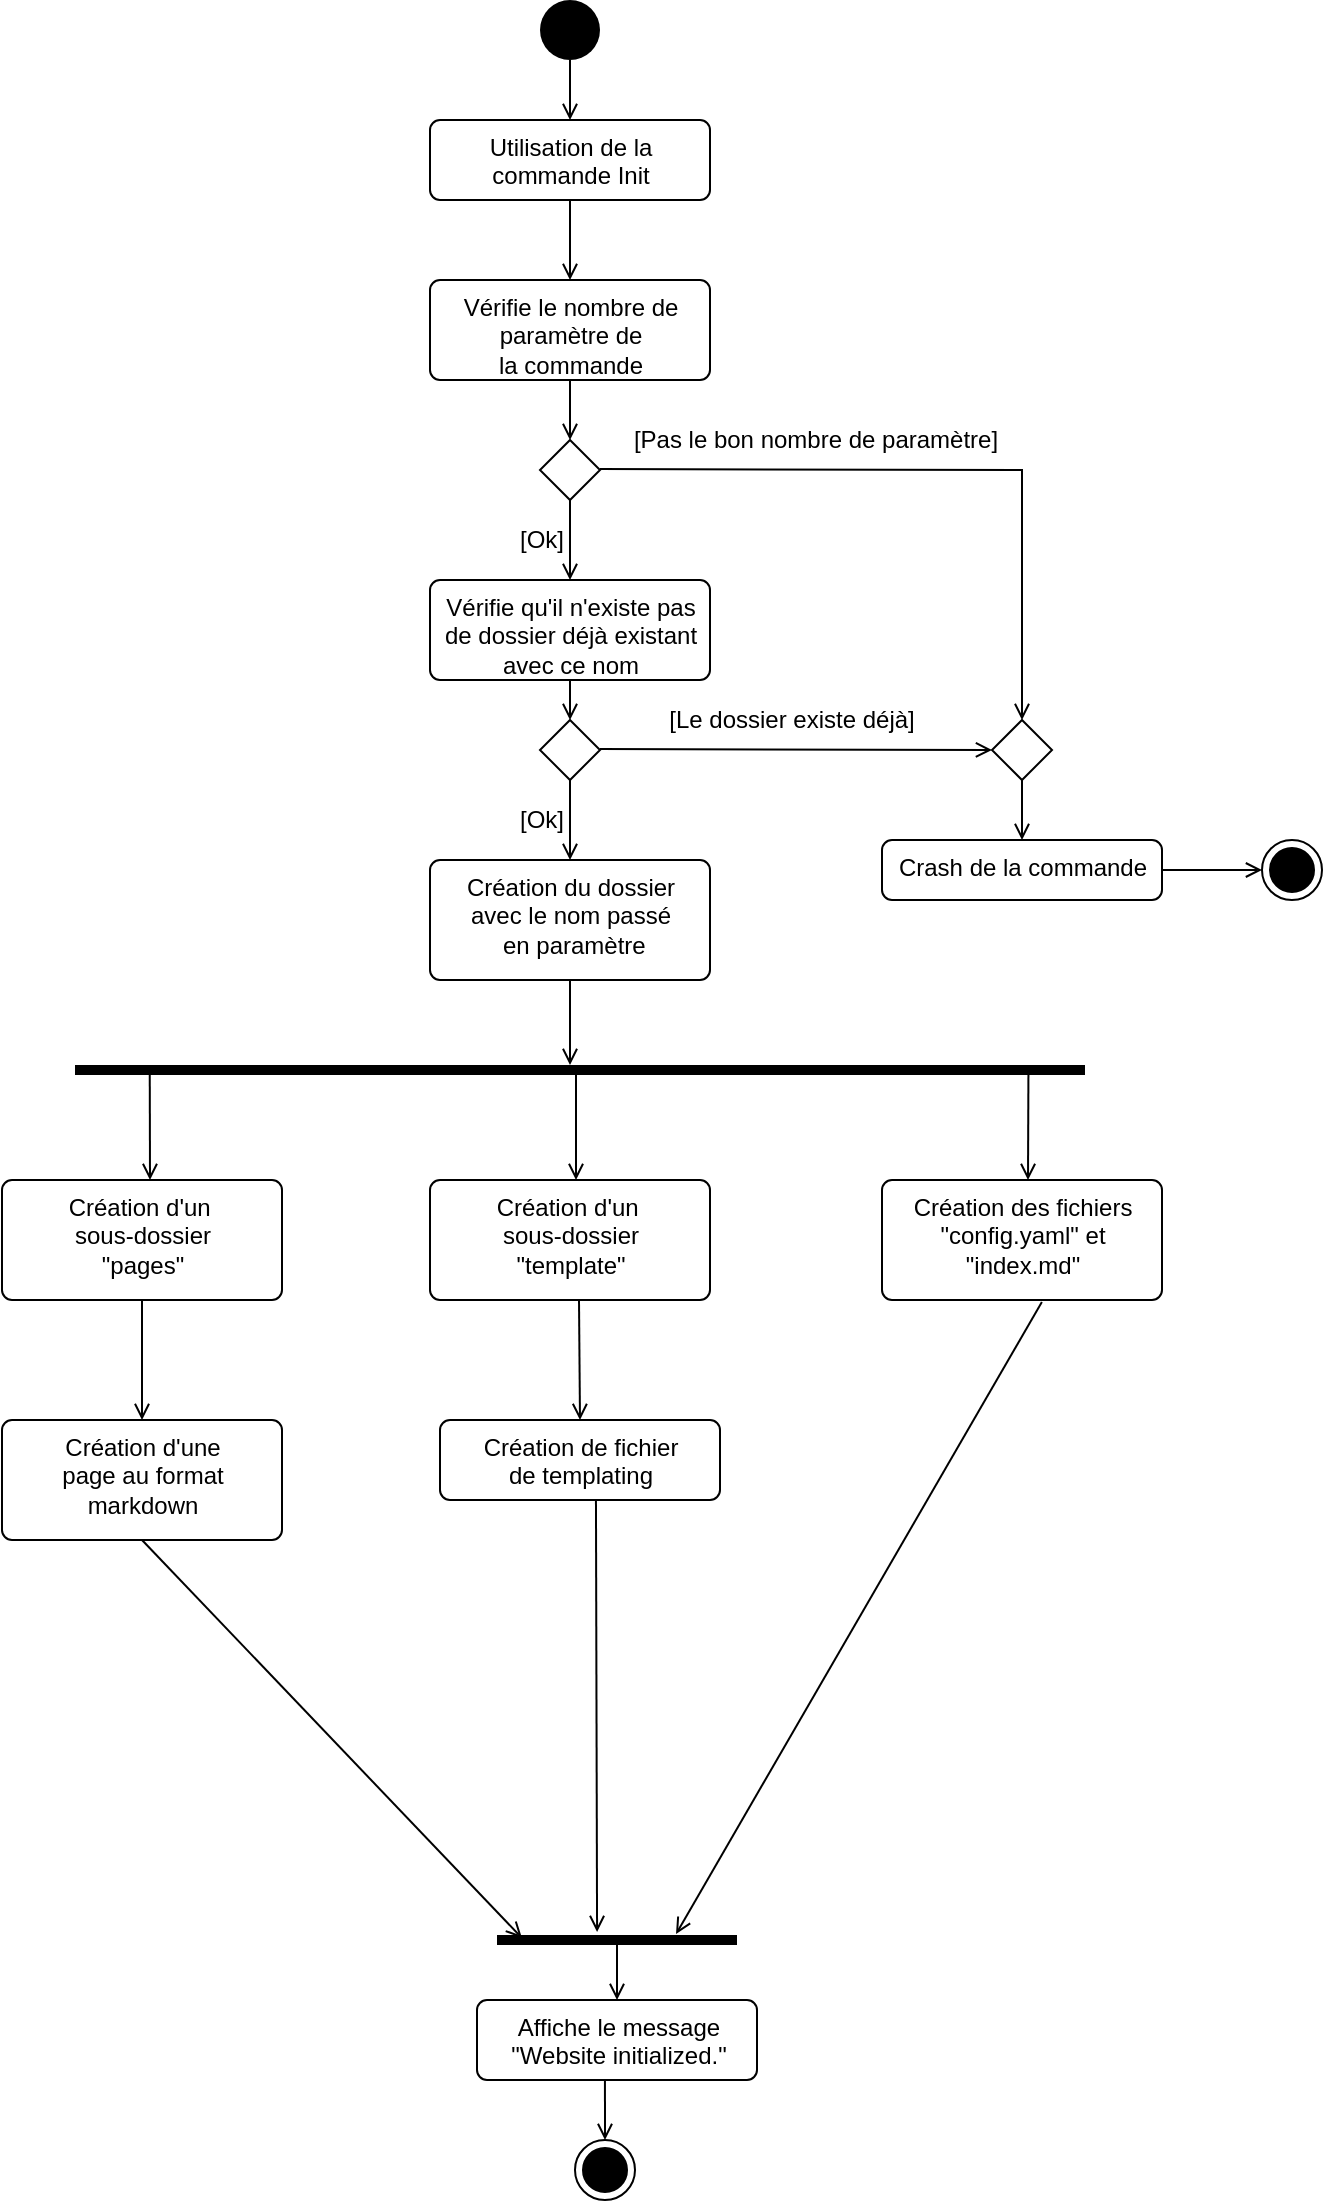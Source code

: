 <mxfile version="16.5.3"><diagram id="GtR2aBrJxDr-qrgh62kC" name="Page-1"><mxGraphModel dx="1422" dy="702" grid="1" gridSize="10" guides="1" tooltips="1" connect="1" arrows="1" fold="1" page="1" pageScale="1" pageWidth="827" pageHeight="1169" math="0" shadow="0"><root><mxCell id="0"/><mxCell id="1" parent="0"/><mxCell id="XH8fKBZJLKtaLv0hOslC-3" value="" style="ellipse;fillColor=#000000;strokeColor=none;" vertex="1" parent="1"><mxGeometry x="399" y="40" width="30" height="30" as="geometry"/></mxCell><mxCell id="XH8fKBZJLKtaLv0hOslC-4" value="Utilisation de la &lt;br&gt;commande Init" style="html=1;align=center;verticalAlign=top;rounded=1;absoluteArcSize=1;arcSize=10;dashed=0;" vertex="1" parent="1"><mxGeometry x="344" y="100" width="140" height="40" as="geometry"/></mxCell><mxCell id="XH8fKBZJLKtaLv0hOslC-11" value="" style="endArrow=open;html=1;rounded=0;align=center;verticalAlign=top;endFill=0;labelBackgroundColor=none;endSize=6;exitX=0.5;exitY=1;exitDx=0;exitDy=0;entryX=0.5;entryY=0;entryDx=0;entryDy=0;" edge="1" source="XH8fKBZJLKtaLv0hOslC-3" parent="1" target="XH8fKBZJLKtaLv0hOslC-4"><mxGeometry relative="1" as="geometry"><mxPoint x="494" y="292" as="targetPoint"/></mxGeometry></mxCell><mxCell id="XH8fKBZJLKtaLv0hOslC-14" value="" style="endArrow=open;html=1;rounded=0;align=center;verticalAlign=top;endFill=0;labelBackgroundColor=none;endSize=6;exitX=0.5;exitY=1;exitDx=0;exitDy=0;" edge="1" parent="1"><mxGeometry relative="1" as="geometry"><mxPoint x="414" y="260" as="targetPoint"/><mxPoint x="414" y="230" as="sourcePoint"/></mxGeometry></mxCell><mxCell id="XH8fKBZJLKtaLv0hOslC-15" value="" style="rhombus;" vertex="1" parent="1"><mxGeometry x="399" y="260" width="30" height="30" as="geometry"/></mxCell><mxCell id="XH8fKBZJLKtaLv0hOslC-17" value="" style="endArrow=open;html=1;rounded=0;align=center;verticalAlign=top;endFill=0;labelBackgroundColor=none;endSize=6;entryX=0.5;entryY=0;entryDx=0;entryDy=0;" edge="1" parent="1" target="XH8fKBZJLKtaLv0hOslC-68"><mxGeometry relative="1" as="geometry"><mxPoint x="680" y="380" as="targetPoint"/><mxPoint x="429" y="274.5" as="sourcePoint"/><Array as="points"><mxPoint x="640" y="275"/></Array></mxGeometry></mxCell><mxCell id="XH8fKBZJLKtaLv0hOslC-18" value="[Pas le bon nombre de paramètre]" style="text;html=1;strokeColor=none;fillColor=none;align=center;verticalAlign=middle;whiteSpace=wrap;rounded=0;" vertex="1" parent="1"><mxGeometry x="416.5" y="250" width="240" height="20" as="geometry"/></mxCell><mxCell id="XH8fKBZJLKtaLv0hOslC-26" value="" style="endArrow=open;html=1;rounded=0;align=center;verticalAlign=top;endFill=0;labelBackgroundColor=none;endSize=6;exitX=0.5;exitY=1;exitDx=0;exitDy=0;" edge="1" parent="1" source="XH8fKBZJLKtaLv0hOslC-15"><mxGeometry relative="1" as="geometry"><mxPoint x="414" y="330" as="targetPoint"/><mxPoint x="424" y="240" as="sourcePoint"/></mxGeometry></mxCell><mxCell id="XH8fKBZJLKtaLv0hOslC-27" value="Vérifie qu'il n'existe pas&lt;br&gt;de dossier déjà existant&lt;br&gt;avec ce nom" style="html=1;align=center;verticalAlign=top;rounded=1;absoluteArcSize=1;arcSize=10;dashed=0;" vertex="1" parent="1"><mxGeometry x="344" y="330" width="140" height="50" as="geometry"/></mxCell><mxCell id="XH8fKBZJLKtaLv0hOslC-28" value="" style="endArrow=open;html=1;rounded=0;align=center;verticalAlign=top;endFill=0;labelBackgroundColor=none;endSize=6;exitX=0.5;exitY=1;exitDx=0;exitDy=0;" edge="1" parent="1" source="XH8fKBZJLKtaLv0hOslC-4"><mxGeometry relative="1" as="geometry"><mxPoint x="414" y="180" as="targetPoint"/><mxPoint x="424" y="80" as="sourcePoint"/></mxGeometry></mxCell><mxCell id="XH8fKBZJLKtaLv0hOslC-29" value="Vérifie le nombre de &lt;br&gt;paramètre de &lt;br&gt;la commande&lt;br&gt;" style="html=1;align=center;verticalAlign=top;rounded=1;absoluteArcSize=1;arcSize=10;dashed=0;" vertex="1" parent="1"><mxGeometry x="344" y="180" width="140" height="50" as="geometry"/></mxCell><mxCell id="XH8fKBZJLKtaLv0hOslC-32" value="" style="endArrow=open;html=1;rounded=0;align=center;verticalAlign=top;endFill=0;labelBackgroundColor=none;endSize=6;" edge="1" parent="1"><mxGeometry relative="1" as="geometry"><mxPoint x="414" y="400" as="targetPoint"/><mxPoint x="414" y="380" as="sourcePoint"/></mxGeometry></mxCell><mxCell id="XH8fKBZJLKtaLv0hOslC-33" value="" style="rhombus;" vertex="1" parent="1"><mxGeometry x="399" y="400" width="30" height="30" as="geometry"/></mxCell><mxCell id="XH8fKBZJLKtaLv0hOslC-34" value="" style="endArrow=open;html=1;rounded=0;align=center;verticalAlign=top;endFill=0;labelBackgroundColor=none;endSize=6;entryX=0;entryY=0.5;entryDx=0;entryDy=0;" edge="1" parent="1" target="XH8fKBZJLKtaLv0hOslC-68"><mxGeometry relative="1" as="geometry"><mxPoint x="650" y="415" as="targetPoint"/><mxPoint x="429" y="414.5" as="sourcePoint"/><Array as="points"/></mxGeometry></mxCell><mxCell id="XH8fKBZJLKtaLv0hOslC-35" value="[Le dossier existe déjà]" style="text;html=1;strokeColor=none;fillColor=none;align=center;verticalAlign=middle;whiteSpace=wrap;rounded=0;" vertex="1" parent="1"><mxGeometry x="440" y="390" width="170" height="20" as="geometry"/></mxCell><mxCell id="XH8fKBZJLKtaLv0hOslC-40" value="" style="endArrow=open;html=1;rounded=0;align=center;verticalAlign=top;endFill=0;labelBackgroundColor=none;endSize=6;exitX=0.5;exitY=1;exitDx=0;exitDy=0;" edge="1" parent="1" source="XH8fKBZJLKtaLv0hOslC-33"><mxGeometry relative="1" as="geometry"><mxPoint x="414" y="470" as="targetPoint"/><mxPoint x="424" y="380" as="sourcePoint"/></mxGeometry></mxCell><mxCell id="XH8fKBZJLKtaLv0hOslC-41" value="Création du dossier &lt;br&gt;avec le nom passé&lt;br&gt;&amp;nbsp;en paramètre" style="html=1;align=center;verticalAlign=top;rounded=1;absoluteArcSize=1;arcSize=10;dashed=0;" vertex="1" parent="1"><mxGeometry x="344" y="470" width="140" height="60" as="geometry"/></mxCell><mxCell id="XH8fKBZJLKtaLv0hOslC-42" value="[Ok]" style="text;html=1;strokeColor=none;fillColor=none;align=center;verticalAlign=middle;whiteSpace=wrap;rounded=0;" vertex="1" parent="1"><mxGeometry x="280" y="300" width="240" height="20" as="geometry"/></mxCell><mxCell id="XH8fKBZJLKtaLv0hOslC-43" value="[Ok]" style="text;html=1;strokeColor=none;fillColor=none;align=center;verticalAlign=middle;whiteSpace=wrap;rounded=0;" vertex="1" parent="1"><mxGeometry x="280" y="440" width="240" height="20" as="geometry"/></mxCell><mxCell id="XH8fKBZJLKtaLv0hOslC-44" value="" style="html=1;points=[];perimeter=orthogonalPerimeter;fillColor=#000000;strokeColor=none;rotation=90;" vertex="1" parent="1"><mxGeometry x="416.5" y="322.5" width="5" height="505" as="geometry"/></mxCell><mxCell id="XH8fKBZJLKtaLv0hOslC-46" value="" style="endArrow=open;html=1;rounded=0;align=center;verticalAlign=top;endFill=0;labelBackgroundColor=none;endSize=6;exitX=0.5;exitY=1;exitDx=0;exitDy=0;" edge="1" parent="1" source="XH8fKBZJLKtaLv0hOslC-41" target="XH8fKBZJLKtaLv0hOslC-44"><mxGeometry relative="1" as="geometry"><mxPoint x="424" y="410" as="targetPoint"/><mxPoint x="424" y="390" as="sourcePoint"/></mxGeometry></mxCell><mxCell id="XH8fKBZJLKtaLv0hOslC-47" value="" style="endArrow=open;html=1;rounded=0;align=center;verticalAlign=top;endFill=0;labelBackgroundColor=none;endSize=6;exitX=0.3;exitY=0.926;exitDx=0;exitDy=0;exitPerimeter=0;" edge="1" parent="1" source="XH8fKBZJLKtaLv0hOslC-44"><mxGeometry relative="1" as="geometry"><mxPoint x="204" y="630" as="targetPoint"/><mxPoint x="424" y="540" as="sourcePoint"/></mxGeometry></mxCell><mxCell id="XH8fKBZJLKtaLv0hOslC-48" value="" style="endArrow=open;html=1;rounded=0;align=center;verticalAlign=top;endFill=0;labelBackgroundColor=none;endSize=6;" edge="1" parent="1"><mxGeometry relative="1" as="geometry"><mxPoint x="417" y="630" as="targetPoint"/><mxPoint x="417" y="575" as="sourcePoint"/></mxGeometry></mxCell><mxCell id="XH8fKBZJLKtaLv0hOslC-49" value="" style="endArrow=open;html=1;rounded=0;align=center;verticalAlign=top;endFill=0;labelBackgroundColor=none;endSize=6;exitX=0.5;exitY=0.056;exitDx=0;exitDy=0;exitPerimeter=0;" edge="1" parent="1" source="XH8fKBZJLKtaLv0hOslC-44"><mxGeometry relative="1" as="geometry"><mxPoint x="643" y="630" as="targetPoint"/><mxPoint x="420.04" y="584" as="sourcePoint"/></mxGeometry></mxCell><mxCell id="XH8fKBZJLKtaLv0hOslC-50" value="Affiche le message&lt;br&gt;&quot;Website initialized.&quot;" style="html=1;align=center;verticalAlign=top;rounded=1;absoluteArcSize=1;arcSize=10;dashed=0;" vertex="1" parent="1"><mxGeometry x="367.5" y="1040" width="140" height="40" as="geometry"/></mxCell><mxCell id="XH8fKBZJLKtaLv0hOslC-51" value="" style="html=1;points=[];perimeter=orthogonalPerimeter;fillColor=#000000;strokeColor=none;rotation=90;" vertex="1" parent="1"><mxGeometry x="435" y="950" width="5" height="120" as="geometry"/></mxCell><mxCell id="XH8fKBZJLKtaLv0hOslC-52" value="" style="endArrow=open;html=1;rounded=0;align=center;verticalAlign=top;endFill=0;labelBackgroundColor=none;endSize=6;" edge="1" parent="1" target="XH8fKBZJLKtaLv0hOslC-50"><mxGeometry relative="1" as="geometry"><mxPoint x="437.5" y="732.5" as="targetPoint"/><mxPoint x="437.5" y="1010" as="sourcePoint"/></mxGeometry></mxCell><mxCell id="XH8fKBZJLKtaLv0hOslC-53" value="Création d'un&amp;nbsp;&lt;br&gt;sous-dossier&lt;br&gt;&quot;pages&quot;" style="html=1;align=center;verticalAlign=top;rounded=1;absoluteArcSize=1;arcSize=10;dashed=0;" vertex="1" parent="1"><mxGeometry x="130" y="630" width="140" height="60" as="geometry"/></mxCell><mxCell id="XH8fKBZJLKtaLv0hOslC-54" value="Création d'un&amp;nbsp;&lt;br&gt;sous-dossier&lt;br&gt;&quot;template&quot;" style="html=1;align=center;verticalAlign=top;rounded=1;absoluteArcSize=1;arcSize=10;dashed=0;" vertex="1" parent="1"><mxGeometry x="344" y="630" width="140" height="60" as="geometry"/></mxCell><mxCell id="XH8fKBZJLKtaLv0hOslC-55" value="Création des fichiers&lt;br&gt;&quot;config.yaml&quot; et&lt;br&gt;&quot;index.md&quot;" style="html=1;align=center;verticalAlign=top;rounded=1;absoluteArcSize=1;arcSize=10;dashed=0;" vertex="1" parent="1"><mxGeometry x="570" y="630" width="140" height="60" as="geometry"/></mxCell><mxCell id="XH8fKBZJLKtaLv0hOslC-57" value="" style="endArrow=open;html=1;rounded=0;align=center;verticalAlign=top;endFill=0;labelBackgroundColor=none;endSize=6;exitX=0.3;exitY=0.926;exitDx=0;exitDy=0;exitPerimeter=0;entryX=0.5;entryY=0;entryDx=0;entryDy=0;" edge="1" parent="1" target="XH8fKBZJLKtaLv0hOslC-59"><mxGeometry relative="1" as="geometry"><mxPoint x="200.13" y="746" as="targetPoint"/><mxPoint x="200.0" y="690" as="sourcePoint"/></mxGeometry></mxCell><mxCell id="XH8fKBZJLKtaLv0hOslC-58" value="" style="endArrow=open;html=1;rounded=0;align=center;verticalAlign=top;endFill=0;labelBackgroundColor=none;endSize=6;exitX=0.3;exitY=0.926;exitDx=0;exitDy=0;exitPerimeter=0;entryX=0.5;entryY=0;entryDx=0;entryDy=0;" edge="1" parent="1" target="XH8fKBZJLKtaLv0hOslC-60"><mxGeometry relative="1" as="geometry"><mxPoint x="418.63" y="746" as="targetPoint"/><mxPoint x="418.5" y="690" as="sourcePoint"/></mxGeometry></mxCell><mxCell id="XH8fKBZJLKtaLv0hOslC-59" value="Création d'une&lt;br&gt;page au format&lt;br&gt;markdown" style="html=1;align=center;verticalAlign=top;rounded=1;absoluteArcSize=1;arcSize=10;dashed=0;" vertex="1" parent="1"><mxGeometry x="130" y="750" width="140" height="60" as="geometry"/></mxCell><mxCell id="XH8fKBZJLKtaLv0hOslC-60" value="Création de fichier&lt;br&gt;de templating" style="html=1;align=center;verticalAlign=top;rounded=1;absoluteArcSize=1;arcSize=10;dashed=0;" vertex="1" parent="1"><mxGeometry x="349" y="750" width="140" height="40" as="geometry"/></mxCell><mxCell id="XH8fKBZJLKtaLv0hOslC-61" value="" style="endArrow=open;html=1;rounded=0;align=center;verticalAlign=top;endFill=0;labelBackgroundColor=none;endSize=6;exitX=0.557;exitY=1;exitDx=0;exitDy=0;exitPerimeter=0;entryX=-0.3;entryY=0.583;entryDx=0;entryDy=0;entryPerimeter=0;" edge="1" parent="1" source="XH8fKBZJLKtaLv0hOslC-60" target="XH8fKBZJLKtaLv0hOslC-51"><mxGeometry relative="1" as="geometry"><mxPoint x="500.5" y="860" as="targetPoint"/><mxPoint x="500" y="800" as="sourcePoint"/></mxGeometry></mxCell><mxCell id="XH8fKBZJLKtaLv0hOslC-62" value="" style="endArrow=open;html=1;rounded=0;align=center;verticalAlign=top;endFill=0;labelBackgroundColor=none;endSize=6;exitX=0.571;exitY=1.017;exitDx=0;exitDy=0;exitPerimeter=0;entryX=-0.1;entryY=0.254;entryDx=0;entryDy=0;entryPerimeter=0;" edge="1" parent="1" source="XH8fKBZJLKtaLv0hOslC-55" target="XH8fKBZJLKtaLv0hOslC-51"><mxGeometry relative="1" as="geometry"><mxPoint x="650.56" y="916" as="targetPoint"/><mxPoint x="650" y="700" as="sourcePoint"/></mxGeometry></mxCell><mxCell id="XH8fKBZJLKtaLv0hOslC-63" value="" style="endArrow=open;html=1;rounded=0;align=center;verticalAlign=top;endFill=0;labelBackgroundColor=none;endSize=6;exitX=0.5;exitY=1;exitDx=0;exitDy=0;entryX=0.3;entryY=0.896;entryDx=0;entryDy=0;entryPerimeter=0;" edge="1" parent="1" source="XH8fKBZJLKtaLv0hOslC-59" target="XH8fKBZJLKtaLv0hOslC-51"><mxGeometry relative="1" as="geometry"><mxPoint x="437.54" y="1016" as="targetPoint"/><mxPoint x="436.98" y="800" as="sourcePoint"/></mxGeometry></mxCell><mxCell id="XH8fKBZJLKtaLv0hOslC-64" value="" style="ellipse;html=1;shape=endState;fillColor=#000000;strokeColor=#000000;" vertex="1" parent="1"><mxGeometry x="416.5" y="1110" width="30" height="30" as="geometry"/></mxCell><mxCell id="XH8fKBZJLKtaLv0hOslC-66" value="" style="endArrow=open;html=1;rounded=0;align=center;verticalAlign=top;endFill=0;labelBackgroundColor=none;endSize=6;exitX=0.457;exitY=1;exitDx=0;exitDy=0;entryX=0.5;entryY=0;entryDx=0;entryDy=0;exitPerimeter=0;" edge="1" parent="1" source="XH8fKBZJLKtaLv0hOslC-50" target="XH8fKBZJLKtaLv0hOslC-64"><mxGeometry relative="1" as="geometry"><mxPoint x="477.02" y="1017" as="targetPoint"/><mxPoint x="659.94" y="701.02" as="sourcePoint"/></mxGeometry></mxCell><mxCell id="XH8fKBZJLKtaLv0hOslC-67" value="" style="ellipse;html=1;shape=endState;fillColor=#000000;strokeColor=#000000;" vertex="1" parent="1"><mxGeometry x="760" y="460" width="30" height="30" as="geometry"/></mxCell><mxCell id="XH8fKBZJLKtaLv0hOslC-68" value="" style="rhombus;" vertex="1" parent="1"><mxGeometry x="625" y="400" width="30" height="30" as="geometry"/></mxCell><mxCell id="XH8fKBZJLKtaLv0hOslC-69" value="" style="endArrow=open;html=1;rounded=0;align=center;verticalAlign=top;endFill=0;labelBackgroundColor=none;endSize=6;exitX=0.5;exitY=1;exitDx=0;exitDy=0;" edge="1" parent="1" source="XH8fKBZJLKtaLv0hOslC-68"><mxGeometry relative="1" as="geometry"><mxPoint x="640" y="460" as="targetPoint"/><mxPoint x="685" y="420" as="sourcePoint"/><Array as="points"/></mxGeometry></mxCell><mxCell id="XH8fKBZJLKtaLv0hOslC-70" value="Crash de la commande&lt;br&gt;" style="html=1;align=center;verticalAlign=top;rounded=1;absoluteArcSize=1;arcSize=10;dashed=0;" vertex="1" parent="1"><mxGeometry x="570" y="460" width="140" height="30" as="geometry"/></mxCell><mxCell id="XH8fKBZJLKtaLv0hOslC-71" value="" style="endArrow=open;html=1;rounded=0;align=center;verticalAlign=top;endFill=0;labelBackgroundColor=none;endSize=6;exitX=1;exitY=0.5;exitDx=0;exitDy=0;entryX=0;entryY=0.5;entryDx=0;entryDy=0;" edge="1" parent="1" source="XH8fKBZJLKtaLv0hOslC-70" target="XH8fKBZJLKtaLv0hOslC-67"><mxGeometry relative="1" as="geometry"><mxPoint x="650" y="470" as="targetPoint"/><mxPoint x="650" y="440" as="sourcePoint"/><Array as="points"/></mxGeometry></mxCell></root></mxGraphModel></diagram></mxfile>